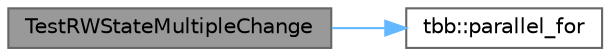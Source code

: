 digraph "TestRWStateMultipleChange"
{
 // LATEX_PDF_SIZE
  bgcolor="transparent";
  edge [fontname=Helvetica,fontsize=10,labelfontname=Helvetica,labelfontsize=10];
  node [fontname=Helvetica,fontsize=10,shape=box,height=0.2,width=0.4];
  rankdir="LR";
  Node1 [id="Node000001",label="TestRWStateMultipleChange",height=0.2,width=0.4,color="gray40", fillcolor="grey60", style="filled", fontcolor="black",tooltip=" "];
  Node1 -> Node2 [id="edge2_Node000001_Node000002",color="steelblue1",style="solid",tooltip=" "];
  Node2 [id="Node000002",label="tbb::parallel_for",height=0.2,width=0.4,color="grey40", fillcolor="white", style="filled",URL="$group__algorithms.html#gaa8444c29dc4d2e527a1036717d109aef",tooltip="Parallel iteration over range with default partitioner."];
}
